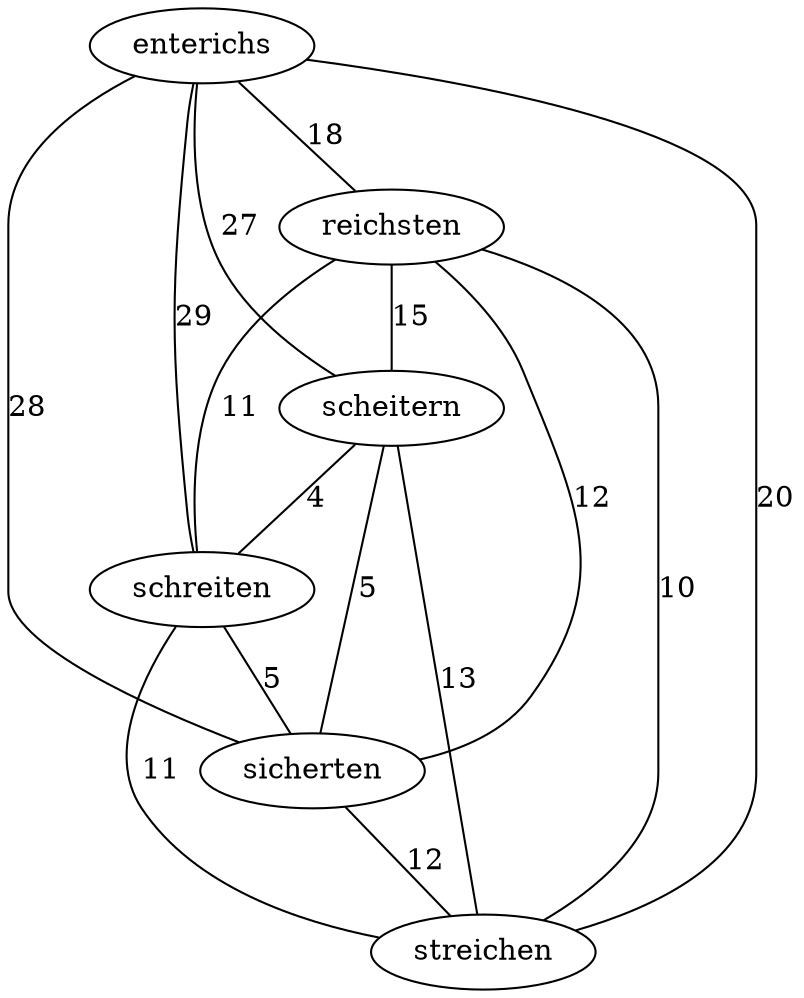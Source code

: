 graph {
	enterichs -- reichsten [ label="18" ];
	enterichs -- scheitern [ label="27" ];
	enterichs -- schreiten [ label="29" ];
	enterichs -- sicherten [ label="28" ];
	enterichs -- streichen [ label="20" ];
	reichsten -- scheitern [ label="15" ];
	reichsten -- schreiten [ label="11" ];
	reichsten -- sicherten [ label="12" ];
	reichsten -- streichen [ label="10" ];
	scheitern -- schreiten [ label="4" ];
	scheitern -- sicherten [ label="5" ];
	scheitern -- streichen [ label="13" ];
	schreiten -- sicherten [ label="5" ];
	schreiten -- streichen [ label="11" ];
	sicherten -- streichen [ label="12" ];
}